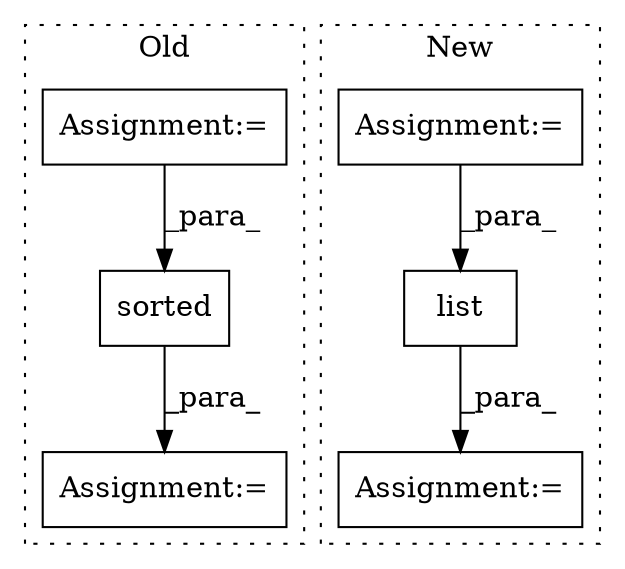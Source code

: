 digraph G {
subgraph cluster0 {
1 [label="sorted" a="32" s="706,733" l="7,1" shape="box"];
4 [label="Assignment:=" a="7" s="705" l="1" shape="box"];
5 [label="Assignment:=" a="7" s="484" l="1" shape="box"];
label = "Old";
style="dotted";
}
subgraph cluster1 {
2 [label="list" a="32" s="896,1016" l="5,1" shape="box"];
3 [label="Assignment:=" a="7" s="888" l="1" shape="box"];
6 [label="Assignment:=" a="7" s="625" l="1" shape="box"];
label = "New";
style="dotted";
}
1 -> 4 [label="_para_"];
2 -> 3 [label="_para_"];
5 -> 1 [label="_para_"];
6 -> 2 [label="_para_"];
}